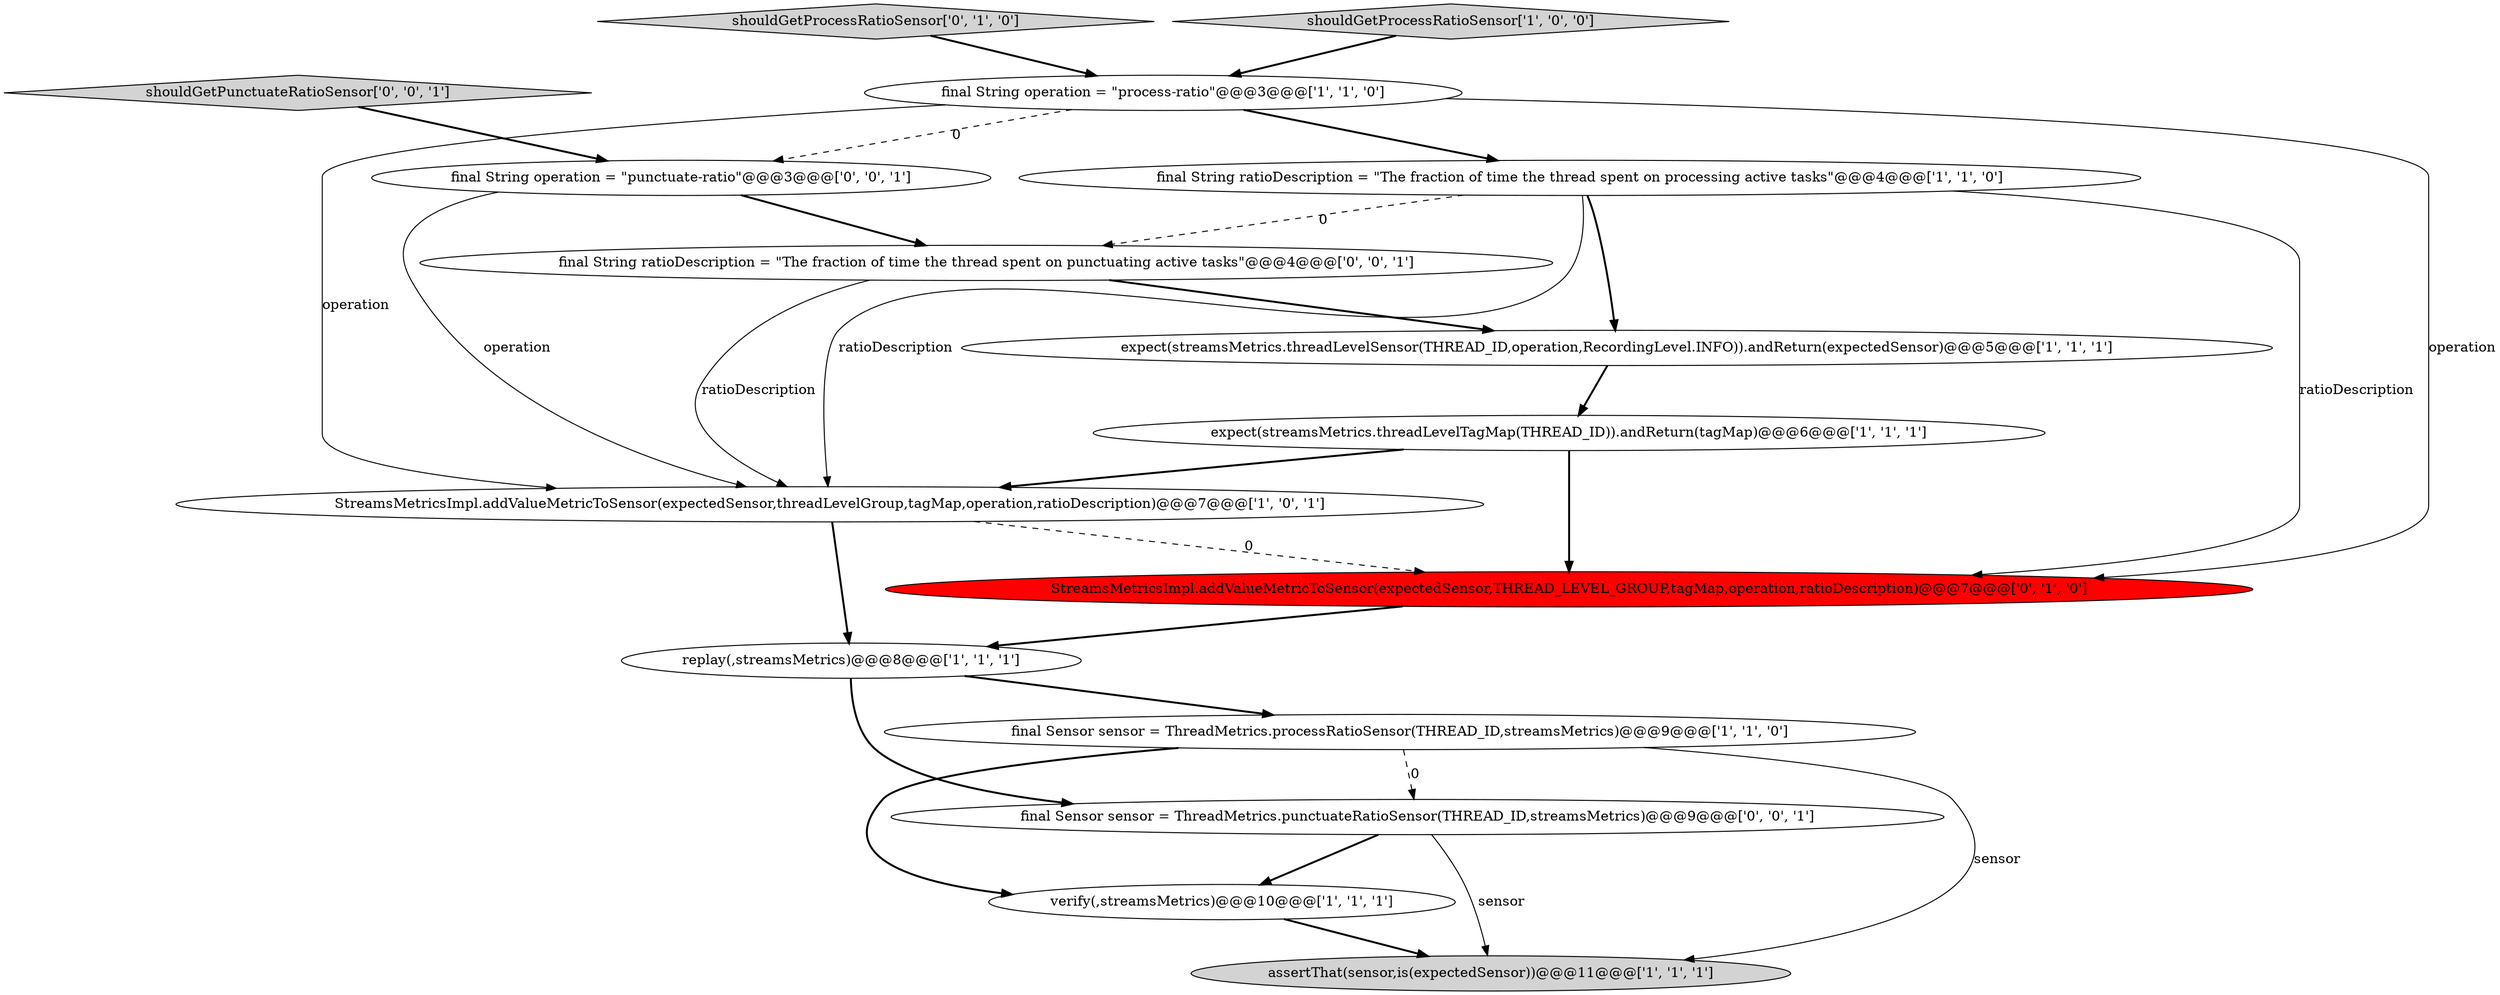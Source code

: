 digraph {
7 [style = filled, label = "final String ratioDescription = \"The fraction of time the thread spent on processing active tasks\"@@@4@@@['1', '1', '0']", fillcolor = white, shape = ellipse image = "AAA0AAABBB1BBB"];
15 [style = filled, label = "final Sensor sensor = ThreadMetrics.punctuateRatioSensor(THREAD_ID,streamsMetrics)@@@9@@@['0', '0', '1']", fillcolor = white, shape = ellipse image = "AAA0AAABBB3BBB"];
10 [style = filled, label = "shouldGetProcessRatioSensor['0', '1', '0']", fillcolor = lightgray, shape = diamond image = "AAA0AAABBB2BBB"];
12 [style = filled, label = "final String ratioDescription = \"The fraction of time the thread spent on punctuating active tasks\"@@@4@@@['0', '0', '1']", fillcolor = white, shape = ellipse image = "AAA0AAABBB3BBB"];
1 [style = filled, label = "verify(,streamsMetrics)@@@10@@@['1', '1', '1']", fillcolor = white, shape = ellipse image = "AAA0AAABBB1BBB"];
6 [style = filled, label = "replay(,streamsMetrics)@@@8@@@['1', '1', '1']", fillcolor = white, shape = ellipse image = "AAA0AAABBB1BBB"];
8 [style = filled, label = "expect(streamsMetrics.threadLevelSensor(THREAD_ID,operation,RecordingLevel.INFO)).andReturn(expectedSensor)@@@5@@@['1', '1', '1']", fillcolor = white, shape = ellipse image = "AAA0AAABBB1BBB"];
9 [style = filled, label = "shouldGetProcessRatioSensor['1', '0', '0']", fillcolor = lightgray, shape = diamond image = "AAA0AAABBB1BBB"];
11 [style = filled, label = "StreamsMetricsImpl.addValueMetricToSensor(expectedSensor,THREAD_LEVEL_GROUP,tagMap,operation,ratioDescription)@@@7@@@['0', '1', '0']", fillcolor = red, shape = ellipse image = "AAA1AAABBB2BBB"];
14 [style = filled, label = "final String operation = \"punctuate-ratio\"@@@3@@@['0', '0', '1']", fillcolor = white, shape = ellipse image = "AAA0AAABBB3BBB"];
13 [style = filled, label = "shouldGetPunctuateRatioSensor['0', '0', '1']", fillcolor = lightgray, shape = diamond image = "AAA0AAABBB3BBB"];
3 [style = filled, label = "final Sensor sensor = ThreadMetrics.processRatioSensor(THREAD_ID,streamsMetrics)@@@9@@@['1', '1', '0']", fillcolor = white, shape = ellipse image = "AAA0AAABBB1BBB"];
5 [style = filled, label = "StreamsMetricsImpl.addValueMetricToSensor(expectedSensor,threadLevelGroup,tagMap,operation,ratioDescription)@@@7@@@['1', '0', '1']", fillcolor = white, shape = ellipse image = "AAA0AAABBB1BBB"];
2 [style = filled, label = "assertThat(sensor,is(expectedSensor))@@@11@@@['1', '1', '1']", fillcolor = lightgray, shape = ellipse image = "AAA0AAABBB1BBB"];
0 [style = filled, label = "final String operation = \"process-ratio\"@@@3@@@['1', '1', '0']", fillcolor = white, shape = ellipse image = "AAA0AAABBB1BBB"];
4 [style = filled, label = "expect(streamsMetrics.threadLevelTagMap(THREAD_ID)).andReturn(tagMap)@@@6@@@['1', '1', '1']", fillcolor = white, shape = ellipse image = "AAA0AAABBB1BBB"];
15->2 [style = solid, label="sensor"];
6->3 [style = bold, label=""];
3->2 [style = solid, label="sensor"];
9->0 [style = bold, label=""];
3->1 [style = bold, label=""];
0->5 [style = solid, label="operation"];
11->6 [style = bold, label=""];
0->11 [style = solid, label="operation"];
7->5 [style = solid, label="ratioDescription"];
7->8 [style = bold, label=""];
12->5 [style = solid, label="ratioDescription"];
7->11 [style = solid, label="ratioDescription"];
6->15 [style = bold, label=""];
0->7 [style = bold, label=""];
0->14 [style = dashed, label="0"];
14->5 [style = solid, label="operation"];
5->6 [style = bold, label=""];
5->11 [style = dashed, label="0"];
12->8 [style = bold, label=""];
14->12 [style = bold, label=""];
10->0 [style = bold, label=""];
7->12 [style = dashed, label="0"];
3->15 [style = dashed, label="0"];
1->2 [style = bold, label=""];
8->4 [style = bold, label=""];
4->11 [style = bold, label=""];
4->5 [style = bold, label=""];
13->14 [style = bold, label=""];
15->1 [style = bold, label=""];
}

